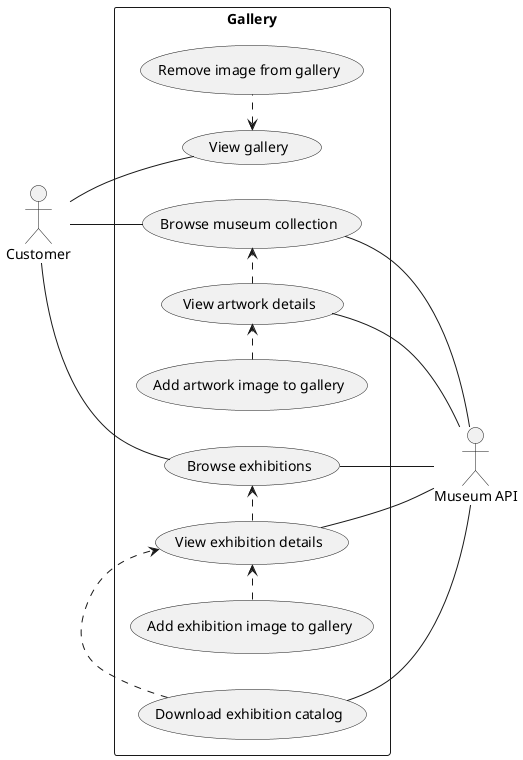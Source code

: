 @startuml Gallery_usecase
left to right direction
skinparam packageStyle rectangle
actor Customer
actor "Museum API" as museum
rectangle "Gallery" {
  Customer -- (View gallery)
  (View gallery) <. (Remove image from gallery)
  Customer -- (Browse museum collection)
  (View artwork details) .> (Browse museum collection)
  (View artwork details) -- museum
  (Add artwork image to gallery) .> (View artwork details)
  (Browse museum collection) -- museum
  Customer -- (Browse exhibitions)
  (Browse exhibitions) -- museum
  (View exhibition details) .> (Browse exhibitions)
  (View exhibition details) -- museum
  (Add exhibition image to gallery) .> (View exhibition details)
  (Download exhibition catalog) .> (View exhibition details)
  (Download exhibition catalog) -- museum
}
@enduml